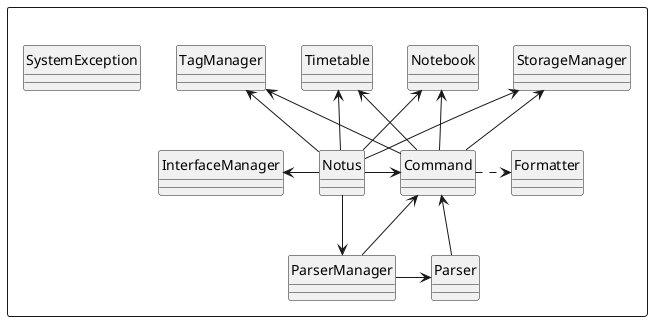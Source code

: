 @startuml

hide circle
skinparam classAttributeIconSize 0

Package " "<<Rectangle>>{
    Class StorageManager
    Class InterfaceManager
    Class Notebook
    Class Timetable
    Class TagManager
    Class ParserManager
    Class Command
    Class Notus
    Class Formatter
    Class SystemException
    Class Parser
}

Notus -left> InterfaceManager
Notus -down-> ParserManager
Notus -right> Command
ParserManager -up-> Command
ParserManager -right> Parser
Parser -> Command

Notus -up-> StorageManager
Notus -up-> Notebook
Notus -up-> Timetable
Notus -up-> TagManager

Command -up> StorageManager
Command -up> Notebook
Command -up> Timetable
Command -up> TagManager

Command ..right> Formatter

@enduml